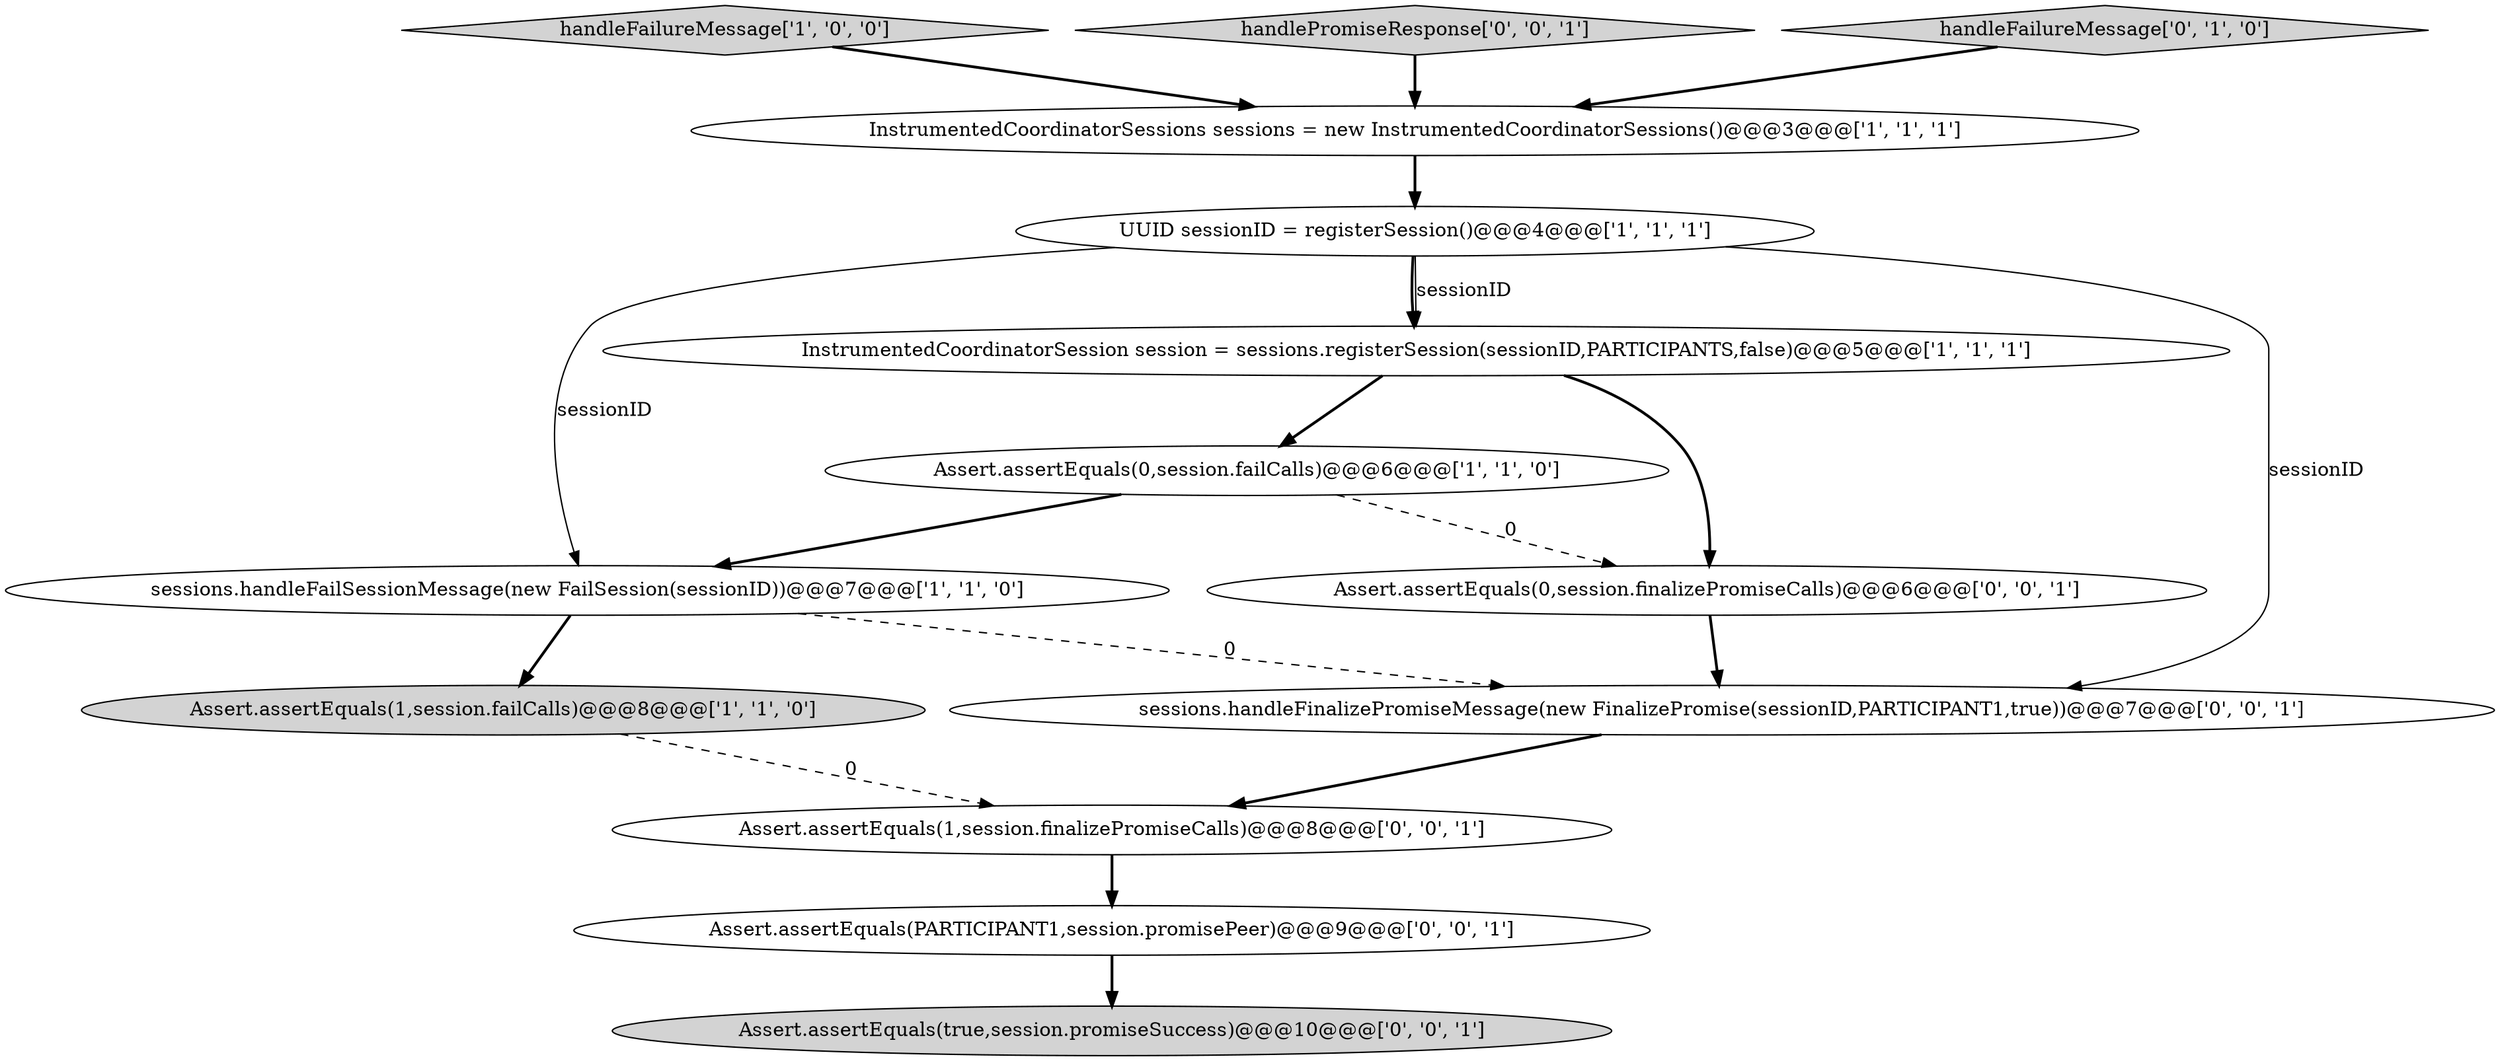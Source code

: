 digraph {
12 [style = filled, label = "Assert.assertEquals(0,session.finalizePromiseCalls)@@@6@@@['0', '0', '1']", fillcolor = white, shape = ellipse image = "AAA0AAABBB3BBB"];
4 [style = filled, label = "handleFailureMessage['1', '0', '0']", fillcolor = lightgray, shape = diamond image = "AAA0AAABBB1BBB"];
1 [style = filled, label = "sessions.handleFailSessionMessage(new FailSession(sessionID))@@@7@@@['1', '1', '0']", fillcolor = white, shape = ellipse image = "AAA0AAABBB1BBB"];
0 [style = filled, label = "Assert.assertEquals(1,session.failCalls)@@@8@@@['1', '1', '0']", fillcolor = lightgray, shape = ellipse image = "AAA0AAABBB1BBB"];
10 [style = filled, label = "handlePromiseResponse['0', '0', '1']", fillcolor = lightgray, shape = diamond image = "AAA0AAABBB3BBB"];
11 [style = filled, label = "Assert.assertEquals(PARTICIPANT1,session.promisePeer)@@@9@@@['0', '0', '1']", fillcolor = white, shape = ellipse image = "AAA0AAABBB3BBB"];
2 [style = filled, label = "Assert.assertEquals(0,session.failCalls)@@@6@@@['1', '1', '0']", fillcolor = white, shape = ellipse image = "AAA0AAABBB1BBB"];
6 [style = filled, label = "UUID sessionID = registerSession()@@@4@@@['1', '1', '1']", fillcolor = white, shape = ellipse image = "AAA0AAABBB1BBB"];
9 [style = filled, label = "Assert.assertEquals(true,session.promiseSuccess)@@@10@@@['0', '0', '1']", fillcolor = lightgray, shape = ellipse image = "AAA0AAABBB3BBB"];
8 [style = filled, label = "Assert.assertEquals(1,session.finalizePromiseCalls)@@@8@@@['0', '0', '1']", fillcolor = white, shape = ellipse image = "AAA0AAABBB3BBB"];
7 [style = filled, label = "handleFailureMessage['0', '1', '0']", fillcolor = lightgray, shape = diamond image = "AAA0AAABBB2BBB"];
13 [style = filled, label = "sessions.handleFinalizePromiseMessage(new FinalizePromise(sessionID,PARTICIPANT1,true))@@@7@@@['0', '0', '1']", fillcolor = white, shape = ellipse image = "AAA0AAABBB3BBB"];
3 [style = filled, label = "InstrumentedCoordinatorSession session = sessions.registerSession(sessionID,PARTICIPANTS,false)@@@5@@@['1', '1', '1']", fillcolor = white, shape = ellipse image = "AAA0AAABBB1BBB"];
5 [style = filled, label = "InstrumentedCoordinatorSessions sessions = new InstrumentedCoordinatorSessions()@@@3@@@['1', '1', '1']", fillcolor = white, shape = ellipse image = "AAA0AAABBB1BBB"];
7->5 [style = bold, label=""];
4->5 [style = bold, label=""];
8->11 [style = bold, label=""];
6->1 [style = solid, label="sessionID"];
6->3 [style = solid, label="sessionID"];
13->8 [style = bold, label=""];
11->9 [style = bold, label=""];
3->12 [style = bold, label=""];
2->1 [style = bold, label=""];
6->3 [style = bold, label=""];
10->5 [style = bold, label=""];
3->2 [style = bold, label=""];
6->13 [style = solid, label="sessionID"];
5->6 [style = bold, label=""];
1->13 [style = dashed, label="0"];
2->12 [style = dashed, label="0"];
12->13 [style = bold, label=""];
1->0 [style = bold, label=""];
0->8 [style = dashed, label="0"];
}
